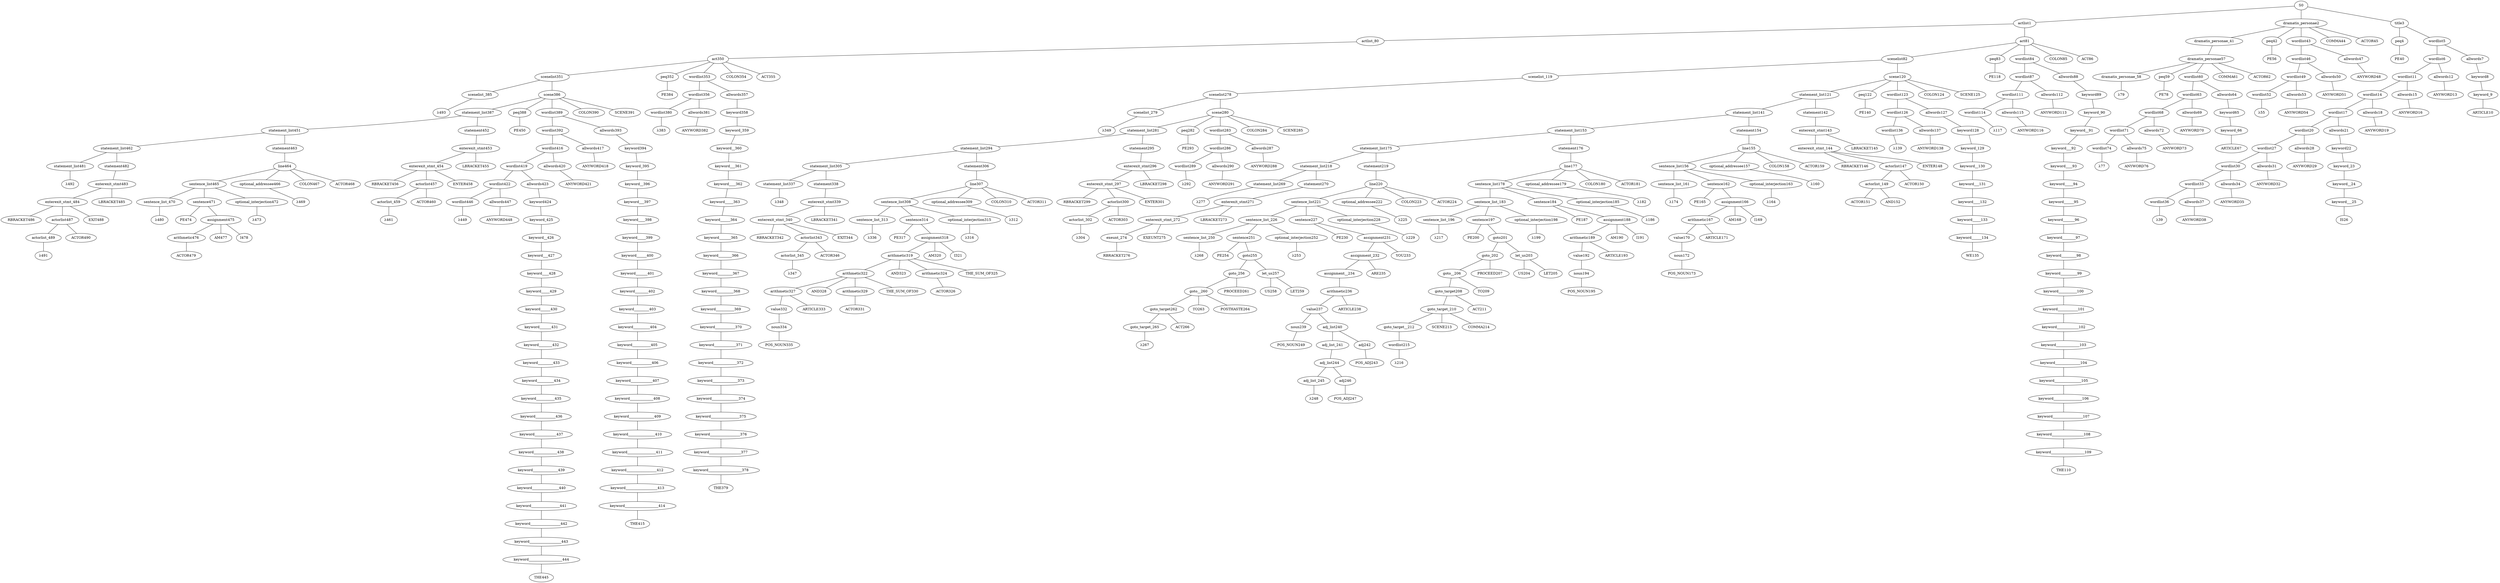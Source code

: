 strict graph {
	S0 -- actlist1
	S0 -- dramatis_personae2
	S0 -- title3

	title3 -- peq4
	title3 -- wordlist5

	wordlist5 -- wordlist6
	wordlist5 -- allwords7

	allwords7 -- keyword8

	keyword8 -- keyword_9

	keyword_9 -- ARTICLE10


	wordlist6 -- wordlist11
	wordlist6 -- allwords12

	allwords12 -- ANYWORD13


	wordlist11 -- wordlist14
	wordlist11 -- allwords15

	allwords15 -- ANYWORD16


	wordlist14 -- wordlist17
	wordlist14 -- allwords18

	allwords18 -- ANYWORD19


	wordlist17 -- wordlist20
	wordlist17 -- allwords21

	allwords21 -- keyword22

	keyword22 -- keyword_23

	keyword_23 -- keyword__24

	keyword__24 -- keyword___25

	keyword___25 -- IS26


	wordlist20 -- wordlist27
	wordlist20 -- allwords28

	allwords28 -- ANYWORD29


	wordlist27 -- wordlist30
	wordlist27 -- allwords31

	allwords31 -- ANYWORD32


	wordlist30 -- wordlist33
	wordlist30 -- allwords34

	allwords34 -- ANYWORD35


	wordlist33 -- wordlist36
	wordlist33 -- allwords37

	allwords37 -- ANYWORD38


	wordlist36 -- λ39

	peq4 -- PE40


	dramatis_personae2 -- dramatis_personae_41
	dramatis_personae2 -- peq42
	dramatis_personae2 -- wordlist43
	dramatis_personae2 -- COMMA44
	dramatis_personae2 -- ACTOR45



	wordlist43 -- wordlist46
	wordlist43 -- allwords47

	allwords47 -- ANYWORD48


	wordlist46 -- wordlist49
	wordlist46 -- allwords50

	allwords50 -- ANYWORD51


	wordlist49 -- wordlist52
	wordlist49 -- allwords53

	allwords53 -- ANYWORD54


	wordlist52 -- λ55

	peq42 -- PE56


	dramatis_personae_41 -- dramatis_personae57

	dramatis_personae57 -- dramatis_personae_58
	dramatis_personae57 -- peq59
	dramatis_personae57 -- wordlist60
	dramatis_personae57 -- COMMA61
	dramatis_personae57 -- ACTOR62



	wordlist60 -- wordlist63
	wordlist60 -- allwords64

	allwords64 -- keyword65

	keyword65 -- keyword_66

	keyword_66 -- ARTICLE67


	wordlist63 -- wordlist68
	wordlist63 -- allwords69

	allwords69 -- ANYWORD70


	wordlist68 -- wordlist71
	wordlist68 -- allwords72

	allwords72 -- ANYWORD73


	wordlist71 -- wordlist74
	wordlist71 -- allwords75

	allwords75 -- ANYWORD76


	wordlist74 -- λ77

	peq59 -- PE78


	dramatis_personae_58 -- λ79

	actlist1 -- actlist_80
	actlist1 -- act81

	act81 -- scenelist82
	act81 -- peq83
	act81 -- wordlist84
	act81 -- COLON85
	act81 -- ACT86



	wordlist84 -- wordlist87
	wordlist84 -- allwords88

	allwords88 -- keyword89

	keyword89 -- keyword_90

	keyword_90 -- keyword__91

	keyword__91 -- keyword___92

	keyword___92 -- keyword____93

	keyword____93 -- keyword_____94

	keyword_____94 -- keyword______95

	keyword______95 -- keyword_______96

	keyword_______96 -- keyword________97

	keyword________97 -- keyword_________98

	keyword_________98 -- keyword__________99

	keyword__________99 -- keyword___________100

	keyword___________100 -- keyword____________101

	keyword____________101 -- keyword_____________102

	keyword_____________102 -- keyword______________103

	keyword______________103 -- keyword_______________104

	keyword_______________104 -- keyword________________105

	keyword________________105 -- keyword_________________106

	keyword_________________106 -- keyword__________________107

	keyword__________________107 -- keyword___________________108

	keyword___________________108 -- keyword____________________109

	keyword____________________109 -- THE110


	wordlist87 -- wordlist111
	wordlist87 -- allwords112

	allwords112 -- ANYWORD113


	wordlist111 -- wordlist114
	wordlist111 -- allwords115

	allwords115 -- ANYWORD116


	wordlist114 -- λ117

	peq83 -- PE118


	scenelist82 -- scenelist_119
	scenelist82 -- scene120

	scene120 -- statement_list121
	scene120 -- peq122
	scene120 -- wordlist123
	scene120 -- COLON124
	scene120 -- SCENE125



	wordlist123 -- wordlist126
	wordlist123 -- allwords127

	allwords127 -- keyword128

	keyword128 -- keyword_129

	keyword_129 -- keyword__130

	keyword__130 -- keyword___131

	keyword___131 -- keyword____132

	keyword____132 -- keyword_____133

	keyword_____133 -- keyword______134

	keyword______134 -- WE135


	wordlist126 -- wordlist136
	wordlist126 -- allwords137

	allwords137 -- ANYWORD138


	wordlist136 -- λ139

	peq122 -- PE140


	statement_list121 -- statement_list141
	statement_list121 -- statement142

	statement142 -- enterexit_stmt143

	enterexit_stmt143 -- enterexit_stmt_144
	enterexit_stmt143 -- LBRACKET145


	enterexit_stmt_144 -- RBRACKET146
	enterexit_stmt_144 -- actorlist147
	enterexit_stmt_144 -- ENTER148


	actorlist147 -- actorlist_149
	actorlist147 -- ACTOR150


	actorlist_149 -- ACTOR151
	actorlist_149 -- AND152




	statement_list141 -- statement_list153
	statement_list141 -- statement154

	statement154 -- line155

	line155 -- sentence_list156
	line155 -- optional_addressee157
	line155 -- COLON158
	line155 -- ACTOR159



	optional_addressee157 -- λ160

	sentence_list156 -- sentence_list_161
	sentence_list156 -- sentence162
	sentence_list156 -- optional_interjection163

	optional_interjection163 -- λ164

	sentence162 -- PE165
	sentence162 -- assignment166

	assignment166 -- arithmetic167
	assignment166 -- AM168
	assignment166 -- I169



	arithmetic167 -- value170
	arithmetic167 -- ARTICLE171


	value170 -- noun172

	noun172 -- POS_NOUN173



	sentence_list_161 -- λ174

	statement_list153 -- statement_list175
	statement_list153 -- statement176

	statement176 -- line177

	line177 -- sentence_list178
	line177 -- optional_addressee179
	line177 -- COLON180
	line177 -- ACTOR181



	optional_addressee179 -- λ182

	sentence_list178 -- sentence_list_183
	sentence_list178 -- sentence184
	sentence_list178 -- optional_interjection185

	optional_interjection185 -- λ186

	sentence184 -- PE187
	sentence184 -- assignment188

	assignment188 -- arithmetic189
	assignment188 -- AM190
	assignment188 -- I191



	arithmetic189 -- value192
	arithmetic189 -- ARTICLE193


	value192 -- noun194

	noun194 -- POS_NOUN195



	sentence_list_183 -- sentence_list_196
	sentence_list_183 -- sentence197
	sentence_list_183 -- optional_interjection198

	optional_interjection198 -- λ199

	sentence197 -- PE200
	sentence197 -- goto201

	goto201 -- goto_202
	goto201 -- let_us203

	let_us203 -- US204
	let_us203 -- LET205



	goto_202 -- goto__206
	goto_202 -- PROCEED207


	goto__206 -- goto_target208
	goto__206 -- TO209


	goto_target208 -- goto_target_210
	goto_target208 -- ACT211


	goto_target_210 -- goto_target__212
	goto_target_210 -- SCENE213
	goto_target_210 -- COMMA214



	goto_target__212 -- wordlist215

	wordlist215 -- λ216


	sentence_list_196 -- λ217

	statement_list175 -- statement_list218
	statement_list175 -- statement219

	statement219 -- line220

	line220 -- sentence_list221
	line220 -- optional_addressee222
	line220 -- COLON223
	line220 -- ACTOR224



	optional_addressee222 -- λ225

	sentence_list221 -- sentence_list_226
	sentence_list221 -- sentence227
	sentence_list221 -- optional_interjection228

	optional_interjection228 -- λ229

	sentence227 -- PE230
	sentence227 -- assignment231

	assignment231 -- assignment_232
	assignment231 -- YOU233


	assignment_232 -- assignment__234
	assignment_232 -- ARE235


	assignment__234 -- arithmetic236

	arithmetic236 -- value237
	arithmetic236 -- ARTICLE238


	value237 -- noun239
	value237 -- adj_list240

	adj_list240 -- adj_list_241
	adj_list240 -- adj242

	adj242 -- POS_ADJ243


	adj_list_241 -- adj_list244

	adj_list244 -- adj_list_245
	adj_list244 -- adj246

	adj246 -- POS_ADJ247


	adj_list_245 -- λ248

	noun239 -- POS_NOUN249



	sentence_list_226 -- sentence_list_250
	sentence_list_226 -- sentence251
	sentence_list_226 -- optional_interjection252

	optional_interjection252 -- λ253

	sentence251 -- PE254
	sentence251 -- goto255

	goto255 -- goto_256
	goto255 -- let_us257

	let_us257 -- US258
	let_us257 -- LET259



	goto_256 -- goto__260
	goto_256 -- PROCEED261


	goto__260 -- goto_target262
	goto__260 -- TO263
	goto__260 -- POSTHASTE264



	goto_target262 -- goto_target_265
	goto_target262 -- ACT266


	goto_target_265 -- λ267


	sentence_list_250 -- λ268

	statement_list218 -- statement_list269
	statement_list218 -- statement270

	statement270 -- enterexit_stmt271

	enterexit_stmt271 -- enterexit_stmt_272
	enterexit_stmt271 -- LBRACKET273


	enterexit_stmt_272 -- exeunt_274
	enterexit_stmt_272 -- EXEUNT275


	exeunt_274 -- RBRACKET276


	statement_list269 -- λ277

	scenelist_119 -- scenelist278

	scenelist278 -- scenelist_279
	scenelist278 -- scene280

	scene280 -- statement_list281
	scene280 -- peq282
	scene280 -- wordlist283
	scene280 -- COLON284
	scene280 -- SCENE285



	wordlist283 -- wordlist286
	wordlist283 -- allwords287

	allwords287 -- ANYWORD288


	wordlist286 -- wordlist289
	wordlist286 -- allwords290

	allwords290 -- ANYWORD291


	wordlist289 -- λ292

	peq282 -- PE293


	statement_list281 -- statement_list294
	statement_list281 -- statement295

	statement295 -- enterexit_stmt296

	enterexit_stmt296 -- enterexit_stmt_297
	enterexit_stmt296 -- LBRACKET298


	enterexit_stmt_297 -- RBRACKET299
	enterexit_stmt_297 -- actorlist300
	enterexit_stmt_297 -- ENTER301


	actorlist300 -- actorlist_302
	actorlist300 -- ACTOR303


	actorlist_302 -- λ304


	statement_list294 -- statement_list305
	statement_list294 -- statement306

	statement306 -- line307

	line307 -- sentence_list308
	line307 -- optional_addressee309
	line307 -- COLON310
	line307 -- ACTOR311



	optional_addressee309 -- λ312

	sentence_list308 -- sentence_list_313
	sentence_list308 -- sentence314
	sentence_list308 -- optional_interjection315

	optional_interjection315 -- λ316

	sentence314 -- PE317
	sentence314 -- assignment318

	assignment318 -- arithmetic319
	assignment318 -- AM320
	assignment318 -- I321



	arithmetic319 -- arithmetic322
	arithmetic319 -- AND323
	arithmetic319 -- arithmetic324
	arithmetic319 -- THE_SUM_OF325


	arithmetic324 -- ACTOR326



	arithmetic322 -- arithmetic327
	arithmetic322 -- AND328
	arithmetic322 -- arithmetic329
	arithmetic322 -- THE_SUM_OF330


	arithmetic329 -- ACTOR331



	arithmetic327 -- value332
	arithmetic327 -- ARTICLE333


	value332 -- noun334

	noun334 -- POS_NOUN335



	sentence_list_313 -- λ336

	statement_list305 -- statement_list337
	statement_list305 -- statement338

	statement338 -- enterexit_stmt339

	enterexit_stmt339 -- enterexit_stmt_340
	enterexit_stmt339 -- LBRACKET341


	enterexit_stmt_340 -- RBRACKET342
	enterexit_stmt_340 -- actorlist343
	enterexit_stmt_340 -- EXIT344


	actorlist343 -- actorlist_345
	actorlist343 -- ACTOR346


	actorlist_345 -- λ347


	statement_list337 -- λ348

	scenelist_279 -- λ349

	actlist_80 -- act350

	act350 -- scenelist351
	act350 -- peq352
	act350 -- wordlist353
	act350 -- COLON354
	act350 -- ACT355



	wordlist353 -- wordlist356
	wordlist353 -- allwords357

	allwords357 -- keyword358

	keyword358 -- keyword_359

	keyword_359 -- keyword__360

	keyword__360 -- keyword___361

	keyword___361 -- keyword____362

	keyword____362 -- keyword_____363

	keyword_____363 -- keyword______364

	keyword______364 -- keyword_______365

	keyword_______365 -- keyword________366

	keyword________366 -- keyword_________367

	keyword_________367 -- keyword__________368

	keyword__________368 -- keyword___________369

	keyword___________369 -- keyword____________370

	keyword____________370 -- keyword_____________371

	keyword_____________371 -- keyword______________372

	keyword______________372 -- keyword_______________373

	keyword_______________373 -- keyword________________374

	keyword________________374 -- keyword_________________375

	keyword_________________375 -- keyword__________________376

	keyword__________________376 -- keyword___________________377

	keyword___________________377 -- keyword____________________378

	keyword____________________378 -- THE379


	wordlist356 -- wordlist380
	wordlist356 -- allwords381

	allwords381 -- ANYWORD382


	wordlist380 -- λ383

	peq352 -- PE384


	scenelist351 -- scenelist_385
	scenelist351 -- scene386

	scene386 -- statement_list387
	scene386 -- peq388
	scene386 -- wordlist389
	scene386 -- COLON390
	scene386 -- SCENE391



	wordlist389 -- wordlist392
	wordlist389 -- allwords393

	allwords393 -- keyword394

	keyword394 -- keyword_395

	keyword_395 -- keyword__396

	keyword__396 -- keyword___397

	keyword___397 -- keyword____398

	keyword____398 -- keyword_____399

	keyword_____399 -- keyword______400

	keyword______400 -- keyword_______401

	keyword_______401 -- keyword________402

	keyword________402 -- keyword_________403

	keyword_________403 -- keyword__________404

	keyword__________404 -- keyword___________405

	keyword___________405 -- keyword____________406

	keyword____________406 -- keyword_____________407

	keyword_____________407 -- keyword______________408

	keyword______________408 -- keyword_______________409

	keyword_______________409 -- keyword________________410

	keyword________________410 -- keyword_________________411

	keyword_________________411 -- keyword__________________412

	keyword__________________412 -- keyword___________________413

	keyword___________________413 -- keyword____________________414

	keyword____________________414 -- THE415


	wordlist392 -- wordlist416
	wordlist392 -- allwords417

	allwords417 -- ANYWORD418


	wordlist416 -- wordlist419
	wordlist416 -- allwords420

	allwords420 -- ANYWORD421


	wordlist419 -- wordlist422
	wordlist419 -- allwords423

	allwords423 -- keyword424

	keyword424 -- keyword_425

	keyword_425 -- keyword__426

	keyword__426 -- keyword___427

	keyword___427 -- keyword____428

	keyword____428 -- keyword_____429

	keyword_____429 -- keyword______430

	keyword______430 -- keyword_______431

	keyword_______431 -- keyword________432

	keyword________432 -- keyword_________433

	keyword_________433 -- keyword__________434

	keyword__________434 -- keyword___________435

	keyword___________435 -- keyword____________436

	keyword____________436 -- keyword_____________437

	keyword_____________437 -- keyword______________438

	keyword______________438 -- keyword_______________439

	keyword_______________439 -- keyword________________440

	keyword________________440 -- keyword_________________441

	keyword_________________441 -- keyword__________________442

	keyword__________________442 -- keyword___________________443

	keyword___________________443 -- keyword____________________444

	keyword____________________444 -- THE445


	wordlist422 -- wordlist446
	wordlist422 -- allwords447

	allwords447 -- ANYWORD448


	wordlist446 -- λ449

	peq388 -- PE450


	statement_list387 -- statement_list451
	statement_list387 -- statement452

	statement452 -- enterexit_stmt453

	enterexit_stmt453 -- enterexit_stmt_454
	enterexit_stmt453 -- LBRACKET455


	enterexit_stmt_454 -- RBRACKET456
	enterexit_stmt_454 -- actorlist457
	enterexit_stmt_454 -- ENTER458


	actorlist457 -- actorlist_459
	actorlist457 -- ACTOR460


	actorlist_459 -- λ461


	statement_list451 -- statement_list462
	statement_list451 -- statement463

	statement463 -- line464

	line464 -- sentence_list465
	line464 -- optional_addressee466
	line464 -- COLON467
	line464 -- ACTOR468



	optional_addressee466 -- λ469

	sentence_list465 -- sentence_list_470
	sentence_list465 -- sentence471
	sentence_list465 -- optional_interjection472

	optional_interjection472 -- λ473

	sentence471 -- PE474
	sentence471 -- assignment475

	assignment475 -- arithmetic476
	assignment475 -- AM477
	assignment475 -- I478



	arithmetic476 -- ACTOR479



	sentence_list_470 -- λ480

	statement_list462 -- statement_list481
	statement_list462 -- statement482

	statement482 -- enterexit_stmt483

	enterexit_stmt483 -- enterexit_stmt_484
	enterexit_stmt483 -- LBRACKET485


	enterexit_stmt_484 -- RBRACKET486
	enterexit_stmt_484 -- actorlist487
	enterexit_stmt_484 -- EXIT488


	actorlist487 -- actorlist_489
	actorlist487 -- ACTOR490


	actorlist_489 -- λ491


	statement_list481 -- λ492

	scenelist_385 -- λ493


}